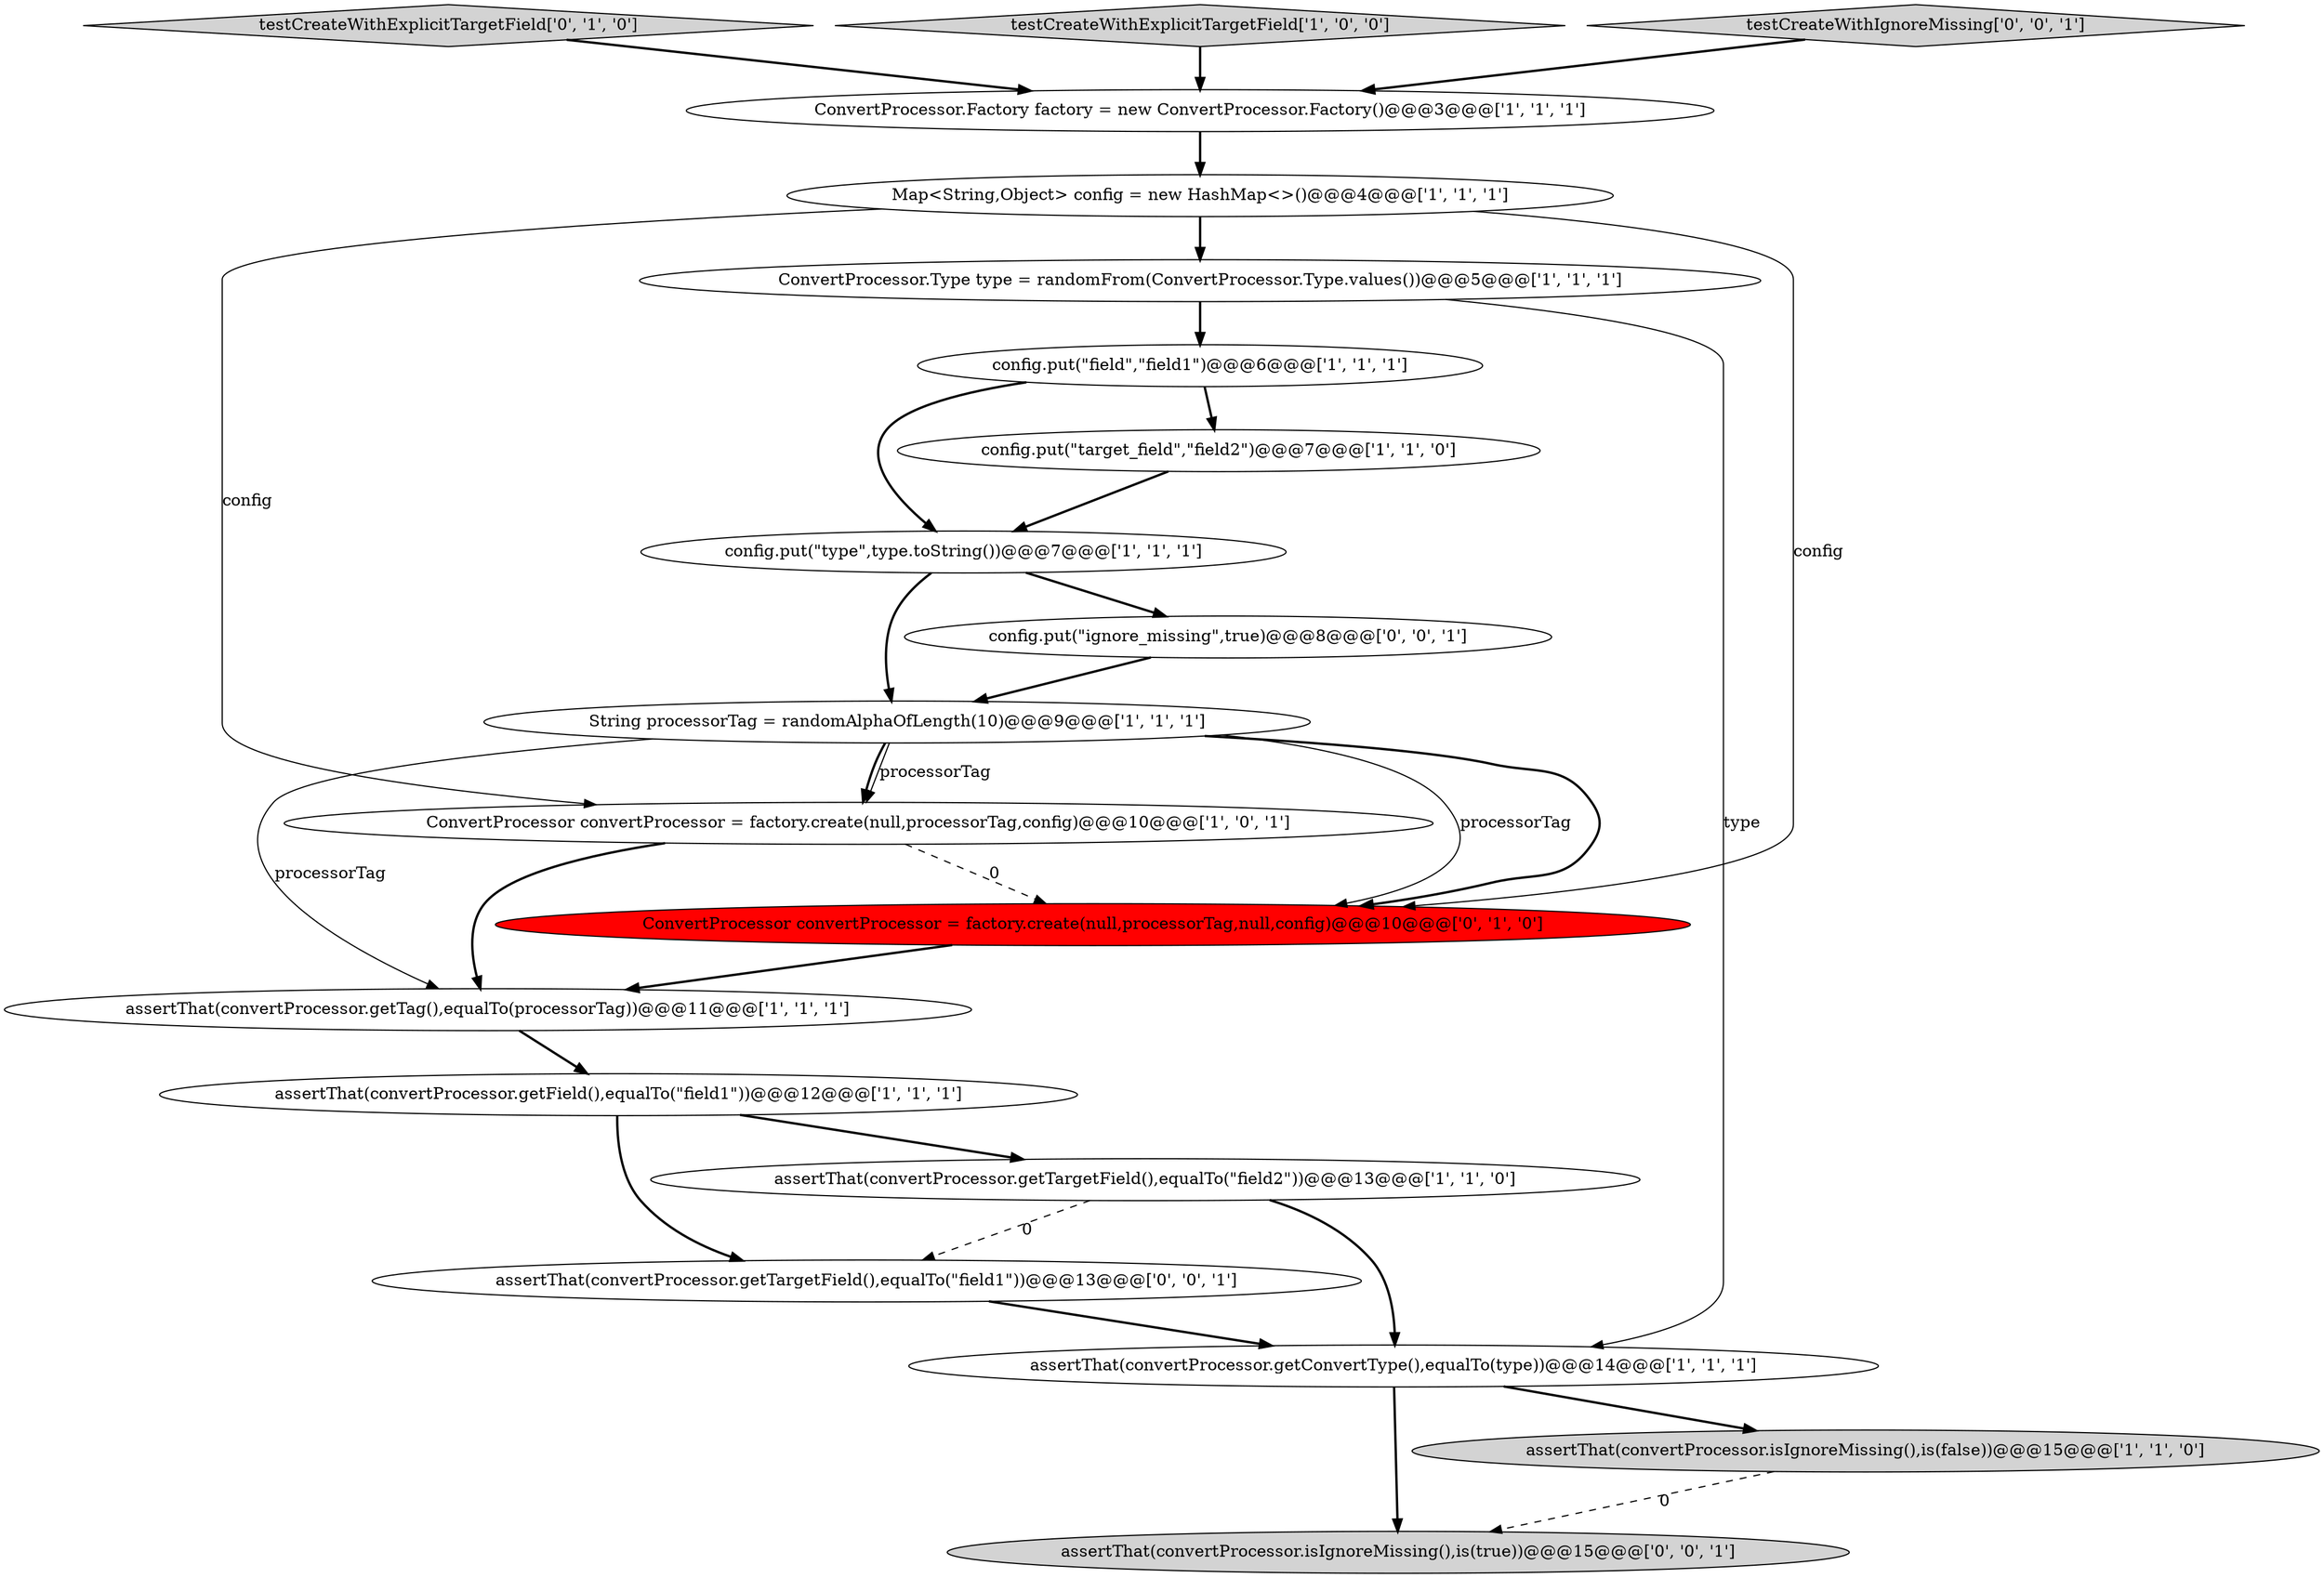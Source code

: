 digraph {
13 [style = filled, label = "config.put(\"field\",\"field1\")@@@6@@@['1', '1', '1']", fillcolor = white, shape = ellipse image = "AAA0AAABBB1BBB"];
19 [style = filled, label = "config.put(\"ignore_missing\",true)@@@8@@@['0', '0', '1']", fillcolor = white, shape = ellipse image = "AAA0AAABBB3BBB"];
12 [style = filled, label = "assertThat(convertProcessor.getTargetField(),equalTo(\"field2\"))@@@13@@@['1', '1', '0']", fillcolor = white, shape = ellipse image = "AAA0AAABBB1BBB"];
14 [style = filled, label = "ConvertProcessor convertProcessor = factory.create(null,processorTag,null,config)@@@10@@@['0', '1', '0']", fillcolor = red, shape = ellipse image = "AAA1AAABBB2BBB"];
16 [style = filled, label = "assertThat(convertProcessor.getTargetField(),equalTo(\"field1\"))@@@13@@@['0', '0', '1']", fillcolor = white, shape = ellipse image = "AAA0AAABBB3BBB"];
2 [style = filled, label = "config.put(\"target_field\",\"field2\")@@@7@@@['1', '1', '0']", fillcolor = white, shape = ellipse image = "AAA0AAABBB1BBB"];
3 [style = filled, label = "config.put(\"type\",type.toString())@@@7@@@['1', '1', '1']", fillcolor = white, shape = ellipse image = "AAA0AAABBB1BBB"];
6 [style = filled, label = "ConvertProcessor.Factory factory = new ConvertProcessor.Factory()@@@3@@@['1', '1', '1']", fillcolor = white, shape = ellipse image = "AAA0AAABBB1BBB"];
11 [style = filled, label = "ConvertProcessor convertProcessor = factory.create(null,processorTag,config)@@@10@@@['1', '0', '1']", fillcolor = white, shape = ellipse image = "AAA0AAABBB1BBB"];
10 [style = filled, label = "ConvertProcessor.Type type = randomFrom(ConvertProcessor.Type.values())@@@5@@@['1', '1', '1']", fillcolor = white, shape = ellipse image = "AAA0AAABBB1BBB"];
18 [style = filled, label = "assertThat(convertProcessor.isIgnoreMissing(),is(true))@@@15@@@['0', '0', '1']", fillcolor = lightgray, shape = ellipse image = "AAA0AAABBB3BBB"];
15 [style = filled, label = "testCreateWithExplicitTargetField['0', '1', '0']", fillcolor = lightgray, shape = diamond image = "AAA0AAABBB2BBB"];
5 [style = filled, label = "testCreateWithExplicitTargetField['1', '0', '0']", fillcolor = lightgray, shape = diamond image = "AAA0AAABBB1BBB"];
0 [style = filled, label = "assertThat(convertProcessor.getConvertType(),equalTo(type))@@@14@@@['1', '1', '1']", fillcolor = white, shape = ellipse image = "AAA0AAABBB1BBB"];
8 [style = filled, label = "String processorTag = randomAlphaOfLength(10)@@@9@@@['1', '1', '1']", fillcolor = white, shape = ellipse image = "AAA0AAABBB1BBB"];
9 [style = filled, label = "assertThat(convertProcessor.isIgnoreMissing(),is(false))@@@15@@@['1', '1', '0']", fillcolor = lightgray, shape = ellipse image = "AAA0AAABBB1BBB"];
1 [style = filled, label = "assertThat(convertProcessor.getTag(),equalTo(processorTag))@@@11@@@['1', '1', '1']", fillcolor = white, shape = ellipse image = "AAA0AAABBB1BBB"];
7 [style = filled, label = "Map<String,Object> config = new HashMap<>()@@@4@@@['1', '1', '1']", fillcolor = white, shape = ellipse image = "AAA0AAABBB1BBB"];
4 [style = filled, label = "assertThat(convertProcessor.getField(),equalTo(\"field1\"))@@@12@@@['1', '1', '1']", fillcolor = white, shape = ellipse image = "AAA0AAABBB1BBB"];
17 [style = filled, label = "testCreateWithIgnoreMissing['0', '0', '1']", fillcolor = lightgray, shape = diamond image = "AAA0AAABBB3BBB"];
10->0 [style = solid, label="type"];
1->4 [style = bold, label=""];
0->9 [style = bold, label=""];
16->0 [style = bold, label=""];
7->11 [style = solid, label="config"];
8->11 [style = solid, label="processorTag"];
17->6 [style = bold, label=""];
7->10 [style = bold, label=""];
11->1 [style = bold, label=""];
12->16 [style = dashed, label="0"];
9->18 [style = dashed, label="0"];
2->3 [style = bold, label=""];
8->1 [style = solid, label="processorTag"];
8->14 [style = bold, label=""];
8->14 [style = solid, label="processorTag"];
7->14 [style = solid, label="config"];
15->6 [style = bold, label=""];
12->0 [style = bold, label=""];
19->8 [style = bold, label=""];
14->1 [style = bold, label=""];
5->6 [style = bold, label=""];
13->3 [style = bold, label=""];
10->13 [style = bold, label=""];
3->19 [style = bold, label=""];
3->8 [style = bold, label=""];
11->14 [style = dashed, label="0"];
4->12 [style = bold, label=""];
0->18 [style = bold, label=""];
6->7 [style = bold, label=""];
8->11 [style = bold, label=""];
4->16 [style = bold, label=""];
13->2 [style = bold, label=""];
}
